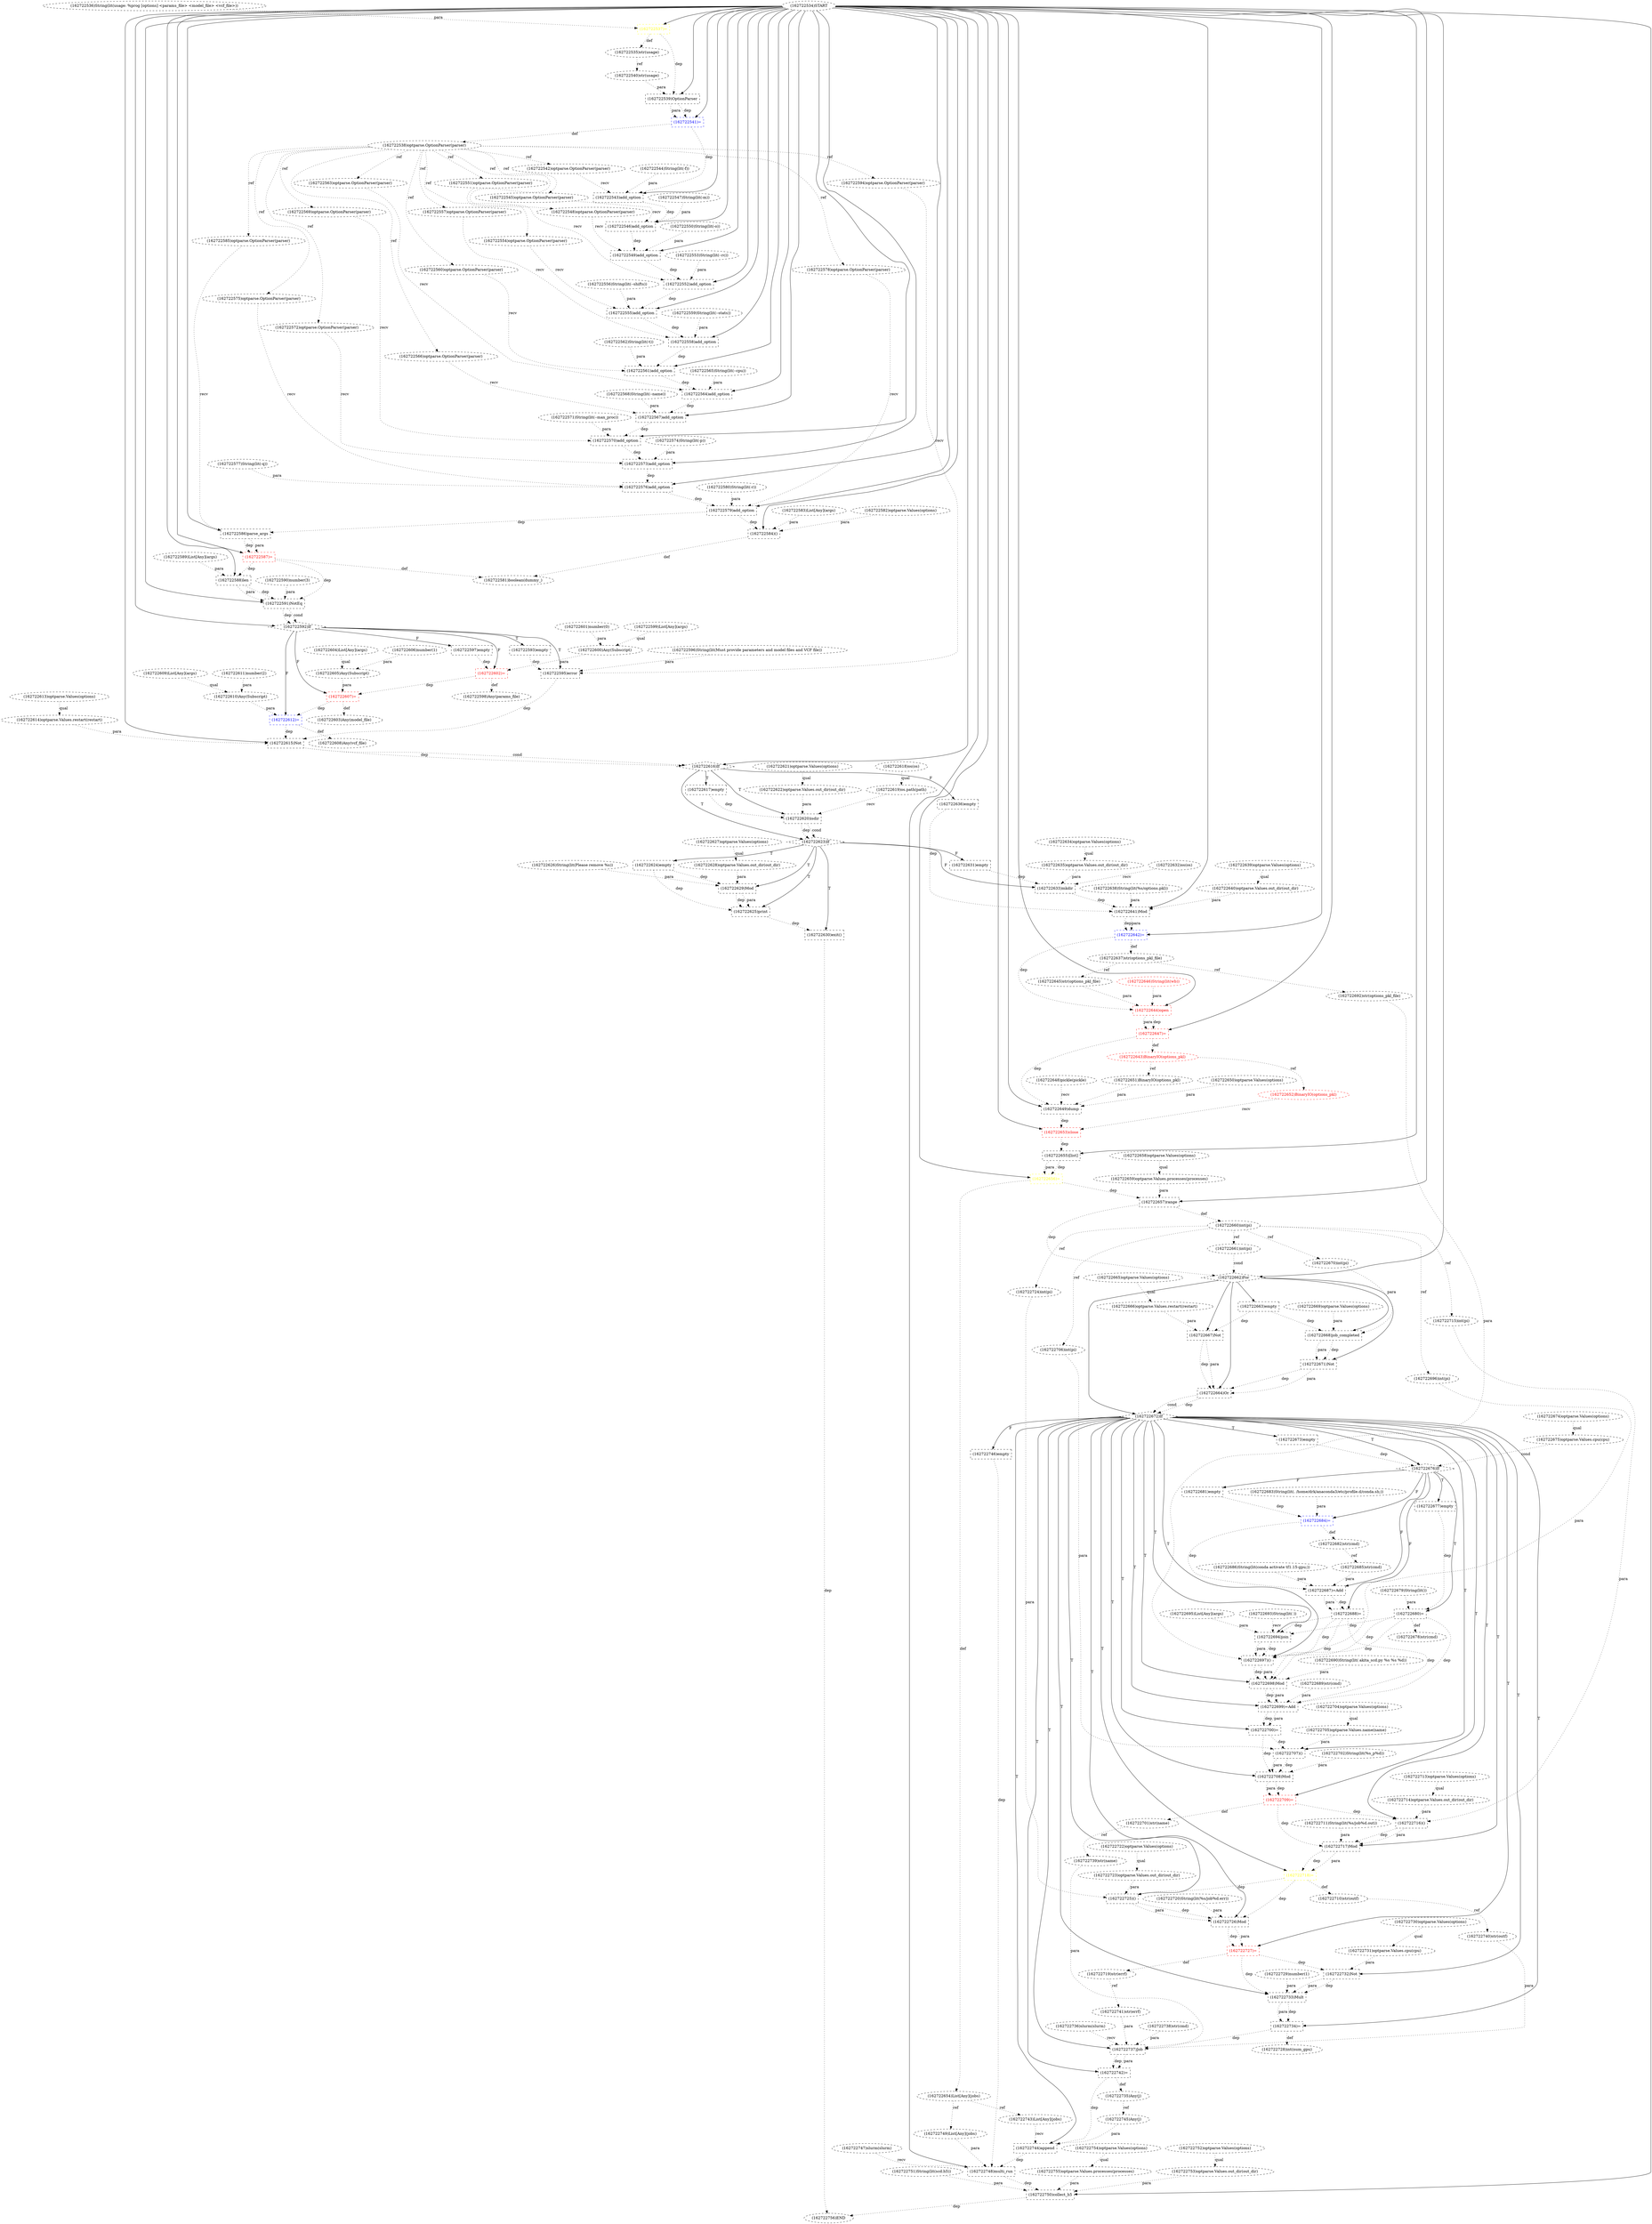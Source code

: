 digraph G {
1 [label="(162722641)Mod" shape=box style=dashed]
2 [label="(162722600)Any(Subscript)" shape=ellipse style=dashed]
3 [label="(162722569)optparse.OptionParser(parser)" shape=ellipse style=dashed]
4 [label="(162722657)range" shape=box style=dashed]
5 [label="(162722740)str(outf)" shape=ellipse style=dashed]
6 [label="(162722642)=" shape=box style=dashed color=blue fontcolor=blue]
7 [label="(162722544)String(lit(-f))" shape=ellipse style=dashed]
8 [label="(162722562)String(lit(-t))" shape=ellipse style=dashed]
9 [label="(162722595)error" shape=box style=dashed]
10 [label="(162722753)optparse.Values.out_dir(out_dir)" shape=ellipse style=dashed]
11 [label="(162722584)()" shape=box style=dashed]
12 [label="(162722608)Any(vcf_file)" shape=ellipse style=dashed]
13 [label="(162722670)int(pi)" shape=ellipse style=dashed]
14 [label="(162722678)str(cmd)" shape=ellipse style=dashed]
15 [label="(162722534)START" style=dashed]
16 [label="(162722699)=Add" shape=box style=dashed]
17 [label="(162722695)List[Any](args)" shape=ellipse style=dashed]
18 [label="(162722557)optparse.OptionParser(parser)" shape=ellipse style=dashed]
19 [label="(162722587)=" shape=box style=dashed color=red fontcolor=red]
20 [label="(162722655)[list]" shape=box style=dashed]
21 [label="(162722598)Any(params_file)" shape=ellipse style=dashed]
22 [label="(162722677)empty" shape=box style=dashed]
23 [label="(162722618)os(os)" shape=ellipse style=dashed]
24 [label="(162722647)=" shape=box style=dashed color=red fontcolor=red]
25 [label="(162722675)optparse.Values.cpu(cpu)" shape=ellipse style=dashed]
26 [label="(162722538)optparse.OptionParser(parser)" shape=ellipse style=dashed]
27 [label="(162722698)Mod" shape=box style=dashed]
28 [label="(162722751)String(lit(scd.h5))" shape=ellipse style=dashed]
29 [label="(162722689)str(cmd)" shape=ellipse style=dashed]
30 [label="(162722742)=" shape=box style=dashed color=black fontcolor=black]
31 [label="(162722747)slurm(slurm)" shape=ellipse style=dashed]
32 [label="(162722575)optparse.OptionParser(parser)" shape=ellipse style=dashed]
33 [label="(162722635)optparse.Values.out_dir(out_dir)" shape=ellipse style=dashed]
34 [label="(162722664)Or" shape=box style=dashed]
35 [label="(162722723)optparse.Values.out_dir(out_dir)" shape=ellipse style=dashed]
36 [label="(162722651)BinaryIO(options_pkl)" shape=ellipse style=dashed]
37 [label="(162722658)optparse.Values(options)" shape=ellipse style=dashed]
38 [label="(162722616)If" shape=diamond style=dashed]
39 [label="(162722696)int(pi)" shape=ellipse style=dashed]
40 [label="(162722599)List[Any](args)" shape=ellipse style=dashed]
41 [label="(162722554)optparse.OptionParser(parser)" shape=ellipse style=dashed]
42 [label="(162722537)=" shape=box style=dashed color=yellow fontcolor=yellow]
43 [label="(162722633)mkdir" shape=box style=dashed]
44 [label="(162722725)()" shape=box style=dashed]
45 [label="(162722612)=" shape=box style=dashed color=blue fontcolor=blue]
46 [label="(162722660)int(pi)" shape=ellipse style=dashed]
47 [label="(162722624)empty" shape=box style=dashed]
48 [label="(162722637)str(options_pkl_file)" shape=ellipse style=dashed]
49 [label="(162722609)List[Any](args)" shape=ellipse style=dashed]
50 [label="(162722724)int(pi)" shape=ellipse style=dashed]
51 [label="(162722586)parse_args" shape=box style=dashed]
52 [label="(162722573)add_option" shape=box style=dashed]
53 [label="(162722603)Any(model_file)" shape=ellipse style=dashed]
54 [label="(162722709)=" shape=box style=dashed color=red fontcolor=red]
55 [label="(162722707)()" shape=box style=dashed]
56 [label="(162722667)Not" shape=box style=dashed]
57 [label="(162722570)add_option" shape=box style=dashed]
58 [label="(162722546)add_option" shape=box style=dashed]
59 [label="(162722727)=" shape=box style=dashed color=red fontcolor=red]
60 [label="(162722553)String(lit(--rc))" shape=ellipse style=dashed]
61 [label="(162722571)String(lit(--max_proc))" shape=ellipse style=dashed]
62 [label="(162722687)=Add" shape=box style=dashed]
63 [label="(162722627)optparse.Values(options)" shape=ellipse style=dashed]
64 [label="(162722567)add_option" shape=box style=dashed]
65 [label="(162722680)=" shape=box style=dashed color=black fontcolor=black]
66 [label="(162722621)optparse.Values(options)" shape=ellipse style=dashed]
67 [label="(162722631)empty" shape=box style=dashed]
68 [label="(162722754)optparse.Values(options)" shape=ellipse style=dashed]
69 [label="(162722662)For" shape=diamond style=dashed]
70 [label="(162722671)Not" shape=box style=dashed]
71 [label="(162722543)add_option" shape=box style=dashed]
72 [label="(162722673)empty" shape=box style=dashed]
73 [label="(162722737)Job" shape=box style=dashed]
74 [label="(162722656)=" shape=box style=dashed color=yellow fontcolor=yellow]
75 [label="(162722756)END" style=dashed]
76 [label="(162722715)int(pi)" shape=ellipse style=dashed]
77 [label="(162722648)pickle(pickle)" shape=ellipse style=dashed]
78 [label="(162722744)append" shape=box style=dashed]
79 [label="(162722705)optparse.Values.name(name)" shape=ellipse style=dashed]
80 [label="(162722743)List[Any](jobs)" shape=ellipse style=dashed]
81 [label="(162722674)optparse.Values(options)" shape=ellipse style=dashed]
82 [label="(162722693)String(lit( ))" shape=ellipse style=dashed]
83 [label="(162722684)=" shape=box style=dashed color=blue fontcolor=blue]
84 [label="(162722597)empty" shape=box style=dashed]
85 [label="(162722580)String(lit(-r))" shape=ellipse style=dashed]
86 [label="(162722628)optparse.Values.out_dir(out_dir)" shape=ellipse style=dashed]
87 [label="(162722701)str(name)" shape=ellipse style=dashed]
88 [label="(162722654)List[Any](jobs)" shape=ellipse style=dashed]
89 [label="(162722535)str(usage)" shape=ellipse style=dashed]
90 [label="(162722551)optparse.OptionParser(parser)" shape=ellipse style=dashed]
91 [label="(162722563)optparse.OptionParser(parser)" shape=ellipse style=dashed]
92 [label="(162722615)Not" shape=box style=dashed]
93 [label="(162722700)=" shape=box style=dashed]
94 [label="(162722665)optparse.Values(options)" shape=ellipse style=dashed]
95 [label="(162722681)empty" shape=box style=dashed]
96 [label="(162722622)optparse.Values.out_dir(out_dir)" shape=ellipse style=dashed]
97 [label="(162722659)optparse.Values.processes(processes)" shape=ellipse style=dashed]
98 [label="(162722716)()" shape=box style=dashed]
99 [label="(162722555)add_option" shape=box style=dashed]
100 [label="(162722672)If" shape=diamond style=dashed]
101 [label="(162722547)String(lit(-m))" shape=ellipse style=dashed]
102 [label="(162722640)optparse.Values.out_dir(out_dir)" shape=ellipse style=dashed]
103 [label="(162722610)Any(Subscript)" shape=ellipse style=dashed]
104 [label="(162722623)If" shape=diamond style=dashed]
105 [label="(162722708)Mod" shape=box style=dashed]
106 [label="(162722536)String(lit(usage: %prog [options] <params_file> <model_file> <vcf_file>))" shape=ellipse style=dashed]
107 [label="(162722540)str(usage)" shape=ellipse style=dashed]
108 [label="(162722591)NotEq" shape=box style=dashed]
109 [label="(162722583)List[Any](args)" shape=ellipse style=dashed]
110 [label="(162722649)dump" shape=box style=dashed]
111 [label="(162722736)slurm(slurm)" shape=ellipse style=dashed]
112 [label="(162722663)empty" shape=box style=dashed]
113 [label="(162722714)optparse.Values.out_dir(out_dir)" shape=ellipse style=dashed]
114 [label="(162722752)optparse.Values(options)" shape=ellipse style=dashed]
115 [label="(162722594)optparse.OptionParser(parser)" shape=ellipse style=dashed]
116 [label="(162722746)empty" shape=box style=dashed]
117 [label="(162722613)optparse.Values(options)" shape=ellipse style=dashed]
118 [label="(162722733)Mult" shape=box style=dashed]
119 [label="(162722556)String(lit(--shifts))" shape=ellipse style=dashed]
120 [label="(162722630)exit()" shape=box style=dashed]
121 [label="(162722542)optparse.OptionParser(parser)" shape=ellipse style=dashed]
122 [label="(162722592)If" shape=diamond style=dashed]
123 [label="(162722602)=" shape=box style=dashed color=red fontcolor=red]
124 [label="(162722685)str(cmd)" shape=ellipse style=dashed]
125 [label="(162722552)add_option" shape=box style=dashed]
126 [label="(162722717)Mod" shape=box style=dashed]
127 [label="(162722748)multi_run" shape=box style=dashed]
128 [label="(162722645)str(options_pkl_file)" shape=ellipse style=dashed]
129 [label="(162722666)optparse.Values.restart(restart)" shape=ellipse style=dashed]
130 [label="(162722574)String(lit(-p))" shape=ellipse style=dashed]
131 [label="(162722617)empty" shape=box style=dashed]
132 [label="(162722652)BinaryIO(options_pkl)" shape=ellipse style=dashed color=red fontcolor=red]
133 [label="(162722706)int(pi)" shape=ellipse style=dashed]
134 [label="(162722589)List[Any](args)" shape=ellipse style=dashed]
135 [label="(162722739)str(name)" shape=ellipse style=dashed]
136 [label="(162722582)optparse.Values(options)" shape=ellipse style=dashed]
137 [label="(162722686)String(lit(conda activate tf1.15-gpu;))" shape=ellipse style=dashed]
138 [label="(162722601)number(0)" shape=ellipse style=dashed]
139 [label="(162722694)join" shape=box style=dashed]
140 [label="(162722704)optparse.Values(options)" shape=ellipse style=dashed]
141 [label="(162722634)optparse.Values(options)" shape=ellipse style=dashed]
142 [label="(162722710)str(outf)" shape=ellipse style=dashed]
143 [label="(162722548)optparse.OptionParser(parser)" shape=ellipse style=dashed]
144 [label="(162722638)String(lit(%s/options.pkl))" shape=ellipse style=dashed]
145 [label="(162722750)collect_h5" shape=box style=dashed]
146 [label="(162722585)optparse.OptionParser(parser)" shape=ellipse style=dashed]
147 [label="(162722607)=" shape=box style=dashed color=red fontcolor=red]
148 [label="(162722566)optparse.OptionParser(parser)" shape=ellipse style=dashed]
149 [label="(162722579)add_option" shape=box style=dashed]
150 [label="(162722593)empty" shape=box style=dashed]
151 [label="(162722606)number(1)" shape=ellipse style=dashed]
152 [label="(162722590)number(3)" shape=ellipse style=dashed]
153 [label="(162722561)add_option" shape=box style=dashed]
154 [label="(162722735)Any(j)" shape=ellipse style=dashed]
155 [label="(162722568)String(lit(--name))" shape=ellipse style=dashed]
156 [label="(162722626)String(lit(Please remove %s))" shape=ellipse style=dashed]
157 [label="(162722620)isdir" shape=box style=dashed]
158 [label="(162722572)optparse.OptionParser(parser)" shape=ellipse style=dashed]
159 [label="(162722688)=" shape=box style=dashed]
160 [label="(162722722)optparse.Values(options)" shape=ellipse style=dashed]
161 [label="(162722702)String(lit(%s_p%d))" shape=ellipse style=dashed]
162 [label="(162722683)String(lit(. /home/drk/anaconda3/etc/profile.d/conda.sh;))" shape=ellipse style=dashed]
163 [label="(162722629)Mod" shape=box style=dashed]
164 [label="(162722636)empty" shape=box style=dashed]
165 [label="(162722669)optparse.Values(options)" shape=ellipse style=dashed]
166 [label="(162722576)add_option" shape=box style=dashed]
167 [label="(162722726)Mod" shape=box style=dashed]
168 [label="(162722679)String(lit())" shape=ellipse style=dashed]
169 [label="(162722545)optparse.OptionParser(parser)" shape=ellipse style=dashed]
170 [label="(162722697)()" shape=box style=dashed]
171 [label="(162722644)open" shape=box style=dashed color=red fontcolor=red]
172 [label="(162722676)If" shape=diamond style=dashed]
173 [label="(162722559)String(lit(--stats))" shape=ellipse style=dashed]
174 [label="(162722643)BinaryIO(options_pkl)" shape=ellipse style=dashed color=red fontcolor=red]
175 [label="(162722734)=" shape=box style=dashed color=black fontcolor=black]
176 [label="(162722690)String(lit( akita_scd.py %s %s %d))" shape=ellipse style=dashed]
177 [label="(162722646)String(lit(wb))" shape=ellipse style=dashed color=red fontcolor=red]
178 [label="(162722581)boolean(dummy_)" shape=ellipse style=dashed]
179 [label="(162722738)str(cmd)" shape=ellipse style=dashed]
180 [label="(162722732)Not" shape=box style=dashed]
181 [label="(162722749)List[Any](jobs)" shape=ellipse style=dashed]
182 [label="(162722653)close" shape=box style=dashed color=red fontcolor=red]
183 [label="(162722577)String(lit(-q))" shape=ellipse style=dashed]
184 [label="(162722632)os(os)" shape=ellipse style=dashed]
185 [label="(162722719)str(errf)" shape=ellipse style=dashed]
186 [label="(162722639)optparse.Values(options)" shape=ellipse style=dashed]
187 [label="(162722604)List[Any](args)" shape=ellipse style=dashed]
188 [label="(162722741)str(errf)" shape=ellipse style=dashed]
189 [label="(162722692)str(options_pkl_file)" shape=ellipse style=dashed]
190 [label="(162722550)String(lit(-o))" shape=ellipse style=dashed]
191 [label="(162722745)Any(j)" shape=ellipse style=dashed]
192 [label="(162722565)String(lit(--cpu))" shape=ellipse style=dashed]
193 [label="(162722578)optparse.OptionParser(parser)" shape=ellipse style=dashed]
194 [label="(162722661)int(pi)" shape=ellipse style=dashed]
195 [label="(162722682)str(cmd)" shape=ellipse style=dashed]
196 [label="(162722729)number(1)" shape=ellipse style=dashed]
197 [label="(162722611)number(2)" shape=ellipse style=dashed]
198 [label="(162722711)String(lit(%s/job%d.out))" shape=ellipse style=dashed]
199 [label="(162722720)String(lit(%s/job%d.err))" shape=ellipse style=dashed]
200 [label="(162722730)optparse.Values(options)" shape=ellipse style=dashed]
201 [label="(162722619)os.path(path)" shape=ellipse style=dashed]
202 [label="(162722755)optparse.Values.processes(processes)" shape=ellipse style=dashed]
203 [label="(162722713)optparse.Values(options)" shape=ellipse style=dashed]
204 [label="(162722625)print" shape=box style=dashed]
205 [label="(162722539)OptionParser" shape=box style=dashed]
206 [label="(162722731)optparse.Values.cpu(cpu)" shape=ellipse style=dashed]
207 [label="(162722728)int(num_gpu)" shape=ellipse style=dashed]
208 [label="(162722558)add_option" shape=box style=dashed]
209 [label="(162722668)job_completed" shape=box style=dashed]
210 [label="(162722588)len" shape=box style=dashed]
211 [label="(162722650)optparse.Values(options)" shape=ellipse style=dashed]
212 [label="(162722549)add_option" shape=box style=dashed]
213 [label="(162722560)optparse.OptionParser(parser)" shape=ellipse style=dashed]
214 [label="(162722718)=" shape=box style=dashed color=yellow fontcolor=yellow]
215 [label="(162722596)String(lit(Must provide parameters and model files and VCF file))" shape=ellipse style=dashed]
216 [label="(162722605)Any(Subscript)" shape=ellipse style=dashed]
217 [label="(162722541)=" shape=box style=dashed color=blue fontcolor=blue]
218 [label="(162722564)add_option" shape=box style=dashed]
219 [label="(162722614)optparse.Values.restart(restart)" shape=ellipse style=dashed]
15 -> 1 [label="" style=solid];
144 -> 1 [label="para" style=dotted];
102 -> 1 [label="para" style=dotted];
43 -> 1 [label="dep" style=dotted];
164 -> 1 [label="dep" style=dotted];
40 -> 2 [label="qual" style=dotted];
138 -> 2 [label="para" style=dotted];
26 -> 3 [label="ref" style=dotted];
15 -> 4 [label="" style=solid];
97 -> 4 [label="para" style=dotted];
74 -> 4 [label="dep" style=dotted];
142 -> 5 [label="ref" style=dotted];
15 -> 6 [label="" style=solid];
1 -> 6 [label="dep" style=dotted];
1 -> 6 [label="para" style=dotted];
122 -> 9 [label="T"];
115 -> 9 [label="recv" style=dotted];
215 -> 9 [label="para" style=dotted];
150 -> 9 [label="dep" style=dotted];
114 -> 10 [label="qual" style=dotted];
15 -> 11 [label="" style=solid];
136 -> 11 [label="para" style=dotted];
109 -> 11 [label="para" style=dotted];
149 -> 11 [label="dep" style=dotted];
45 -> 12 [label="def" style=dotted];
46 -> 13 [label="ref" style=dotted];
65 -> 14 [label="def" style=dotted];
100 -> 16 [label="T"];
29 -> 16 [label="para" style=dotted];
27 -> 16 [label="dep" style=dotted];
27 -> 16 [label="para" style=dotted];
65 -> 16 [label="dep" style=dotted];
159 -> 16 [label="dep" style=dotted];
26 -> 18 [label="ref" style=dotted];
15 -> 19 [label="" style=solid];
51 -> 19 [label="dep" style=dotted];
51 -> 19 [label="para" style=dotted];
15 -> 20 [label="" style=solid];
182 -> 20 [label="dep" style=dotted];
123 -> 21 [label="def" style=dotted];
172 -> 22 [label="T"];
15 -> 24 [label="" style=solid];
171 -> 24 [label="dep" style=dotted];
171 -> 24 [label="para" style=dotted];
81 -> 25 [label="qual" style=dotted];
217 -> 26 [label="def" style=dotted];
100 -> 27 [label="T"];
176 -> 27 [label="para" style=dotted];
170 -> 27 [label="dep" style=dotted];
170 -> 27 [label="para" style=dotted];
65 -> 27 [label="dep" style=dotted];
159 -> 27 [label="dep" style=dotted];
100 -> 30 [label="T"];
73 -> 30 [label="dep" style=dotted];
73 -> 30 [label="para" style=dotted];
26 -> 32 [label="ref" style=dotted];
141 -> 33 [label="qual" style=dotted];
69 -> 34 [label="" style=solid];
56 -> 34 [label="dep" style=dotted];
56 -> 34 [label="para" style=dotted];
70 -> 34 [label="dep" style=dotted];
70 -> 34 [label="para" style=dotted];
160 -> 35 [label="qual" style=dotted];
174 -> 36 [label="ref" style=dotted];
15 -> 38 [label="" style=solid];
92 -> 38 [label="dep" style=dotted];
92 -> 38 [label="cond" style=dotted];
46 -> 39 [label="ref" style=dotted];
26 -> 41 [label="ref" style=dotted];
15 -> 42 [label="" style=solid];
106 -> 42 [label="para" style=dotted];
104 -> 43 [label="F"];
184 -> 43 [label="recv" style=dotted];
33 -> 43 [label="para" style=dotted];
67 -> 43 [label="dep" style=dotted];
100 -> 44 [label="T"];
35 -> 44 [label="para" style=dotted];
50 -> 44 [label="para" style=dotted];
214 -> 44 [label="dep" style=dotted];
122 -> 45 [label="F"];
103 -> 45 [label="para" style=dotted];
147 -> 45 [label="dep" style=dotted];
4 -> 46 [label="def" style=dotted];
104 -> 47 [label="T"];
6 -> 48 [label="def" style=dotted];
46 -> 50 [label="ref" style=dotted];
15 -> 51 [label="" style=solid];
146 -> 51 [label="recv" style=dotted];
149 -> 51 [label="dep" style=dotted];
15 -> 52 [label="" style=solid];
158 -> 52 [label="recv" style=dotted];
130 -> 52 [label="para" style=dotted];
57 -> 52 [label="dep" style=dotted];
147 -> 53 [label="def" style=dotted];
100 -> 54 [label="T"];
105 -> 54 [label="dep" style=dotted];
105 -> 54 [label="para" style=dotted];
100 -> 55 [label="T"];
79 -> 55 [label="para" style=dotted];
133 -> 55 [label="para" style=dotted];
93 -> 55 [label="dep" style=dotted];
69 -> 56 [label="" style=solid];
129 -> 56 [label="para" style=dotted];
112 -> 56 [label="dep" style=dotted];
15 -> 57 [label="" style=solid];
3 -> 57 [label="recv" style=dotted];
61 -> 57 [label="para" style=dotted];
64 -> 57 [label="dep" style=dotted];
15 -> 58 [label="" style=solid];
169 -> 58 [label="recv" style=dotted];
101 -> 58 [label="para" style=dotted];
71 -> 58 [label="dep" style=dotted];
100 -> 59 [label="T"];
167 -> 59 [label="dep" style=dotted];
167 -> 59 [label="para" style=dotted];
172 -> 62 [label="F"];
124 -> 62 [label="para" style=dotted];
137 -> 62 [label="para" style=dotted];
83 -> 62 [label="dep" style=dotted];
15 -> 64 [label="" style=solid];
148 -> 64 [label="recv" style=dotted];
155 -> 64 [label="para" style=dotted];
218 -> 64 [label="dep" style=dotted];
172 -> 65 [label="T"];
168 -> 65 [label="para" style=dotted];
22 -> 65 [label="dep" style=dotted];
104 -> 67 [label="F"];
15 -> 69 [label="" style=solid];
4 -> 69 [label="dep" style=dotted];
194 -> 69 [label="cond" style=dotted];
69 -> 70 [label="" style=solid];
209 -> 70 [label="dep" style=dotted];
209 -> 70 [label="para" style=dotted];
15 -> 71 [label="" style=solid];
121 -> 71 [label="recv" style=dotted];
7 -> 71 [label="para" style=dotted];
217 -> 71 [label="dep" style=dotted];
100 -> 72 [label="T"];
100 -> 73 [label="T"];
111 -> 73 [label="recv" style=dotted];
179 -> 73 [label="para" style=dotted];
135 -> 73 [label="para" style=dotted];
5 -> 73 [label="para" style=dotted];
188 -> 73 [label="para" style=dotted];
175 -> 73 [label="dep" style=dotted];
15 -> 74 [label="" style=solid];
20 -> 74 [label="dep" style=dotted];
20 -> 74 [label="para" style=dotted];
145 -> 75 [label="dep" style=dotted];
120 -> 75 [label="dep" style=dotted];
46 -> 76 [label="ref" style=dotted];
100 -> 78 [label="T"];
80 -> 78 [label="recv" style=dotted];
191 -> 78 [label="para" style=dotted];
30 -> 78 [label="dep" style=dotted];
140 -> 79 [label="qual" style=dotted];
88 -> 80 [label="ref" style=dotted];
172 -> 83 [label="F"];
162 -> 83 [label="para" style=dotted];
95 -> 83 [label="dep" style=dotted];
122 -> 84 [label="F"];
63 -> 86 [label="qual" style=dotted];
54 -> 87 [label="def" style=dotted];
74 -> 88 [label="def" style=dotted];
42 -> 89 [label="def" style=dotted];
26 -> 90 [label="ref" style=dotted];
26 -> 91 [label="ref" style=dotted];
15 -> 92 [label="" style=solid];
219 -> 92 [label="para" style=dotted];
45 -> 92 [label="dep" style=dotted];
9 -> 92 [label="dep" style=dotted];
100 -> 93 [label="T"];
16 -> 93 [label="dep" style=dotted];
16 -> 93 [label="para" style=dotted];
172 -> 95 [label="F"];
66 -> 96 [label="qual" style=dotted];
37 -> 97 [label="qual" style=dotted];
100 -> 98 [label="T"];
113 -> 98 [label="para" style=dotted];
76 -> 98 [label="para" style=dotted];
54 -> 98 [label="dep" style=dotted];
15 -> 99 [label="" style=solid];
41 -> 99 [label="recv" style=dotted];
119 -> 99 [label="para" style=dotted];
125 -> 99 [label="dep" style=dotted];
69 -> 100 [label="" style=solid];
34 -> 100 [label="dep" style=dotted];
34 -> 100 [label="cond" style=dotted];
186 -> 102 [label="qual" style=dotted];
49 -> 103 [label="qual" style=dotted];
197 -> 103 [label="para" style=dotted];
38 -> 104 [label="T"];
157 -> 104 [label="dep" style=dotted];
157 -> 104 [label="cond" style=dotted];
100 -> 105 [label="T"];
161 -> 105 [label="para" style=dotted];
55 -> 105 [label="dep" style=dotted];
55 -> 105 [label="para" style=dotted];
93 -> 105 [label="dep" style=dotted];
89 -> 107 [label="ref" style=dotted];
15 -> 108 [label="" style=solid];
210 -> 108 [label="dep" style=dotted];
210 -> 108 [label="para" style=dotted];
152 -> 108 [label="para" style=dotted];
19 -> 108 [label="dep" style=dotted];
15 -> 110 [label="" style=solid];
77 -> 110 [label="recv" style=dotted];
211 -> 110 [label="para" style=dotted];
36 -> 110 [label="para" style=dotted];
24 -> 110 [label="dep" style=dotted];
69 -> 112 [label="" style=solid];
203 -> 113 [label="qual" style=dotted];
26 -> 115 [label="ref" style=dotted];
100 -> 116 [label="F"];
100 -> 118 [label="T"];
196 -> 118 [label="para" style=dotted];
180 -> 118 [label="dep" style=dotted];
180 -> 118 [label="para" style=dotted];
59 -> 118 [label="dep" style=dotted];
104 -> 120 [label="T"];
204 -> 120 [label="dep" style=dotted];
26 -> 121 [label="ref" style=dotted];
15 -> 122 [label="" style=solid];
108 -> 122 [label="dep" style=dotted];
108 -> 122 [label="cond" style=dotted];
122 -> 123 [label="F"];
2 -> 123 [label="para" style=dotted];
84 -> 123 [label="dep" style=dotted];
195 -> 124 [label="ref" style=dotted];
15 -> 125 [label="" style=solid];
90 -> 125 [label="recv" style=dotted];
60 -> 125 [label="para" style=dotted];
212 -> 125 [label="dep" style=dotted];
100 -> 126 [label="T"];
198 -> 126 [label="para" style=dotted];
98 -> 126 [label="dep" style=dotted];
98 -> 126 [label="para" style=dotted];
54 -> 126 [label="dep" style=dotted];
15 -> 127 [label="" style=solid];
31 -> 127 [label="recv" style=dotted];
181 -> 127 [label="para" style=dotted];
78 -> 127 [label="dep" style=dotted];
116 -> 127 [label="dep" style=dotted];
48 -> 128 [label="ref" style=dotted];
94 -> 129 [label="qual" style=dotted];
38 -> 131 [label="T"];
174 -> 132 [label="ref" style=dotted];
46 -> 133 [label="ref" style=dotted];
87 -> 135 [label="ref" style=dotted];
100 -> 139 [label="T"];
82 -> 139 [label="recv" style=dotted];
17 -> 139 [label="para" style=dotted];
65 -> 139 [label="dep" style=dotted];
159 -> 139 [label="dep" style=dotted];
214 -> 142 [label="def" style=dotted];
26 -> 143 [label="ref" style=dotted];
15 -> 145 [label="" style=solid];
28 -> 145 [label="para" style=dotted];
10 -> 145 [label="para" style=dotted];
202 -> 145 [label="para" style=dotted];
127 -> 145 [label="dep" style=dotted];
26 -> 146 [label="ref" style=dotted];
122 -> 147 [label="F"];
216 -> 147 [label="para" style=dotted];
123 -> 147 [label="dep" style=dotted];
26 -> 148 [label="ref" style=dotted];
15 -> 149 [label="" style=solid];
193 -> 149 [label="recv" style=dotted];
85 -> 149 [label="para" style=dotted];
166 -> 149 [label="dep" style=dotted];
122 -> 150 [label="T"];
15 -> 153 [label="" style=solid];
213 -> 153 [label="recv" style=dotted];
8 -> 153 [label="para" style=dotted];
208 -> 153 [label="dep" style=dotted];
30 -> 154 [label="def" style=dotted];
38 -> 157 [label="T"];
201 -> 157 [label="recv" style=dotted];
96 -> 157 [label="para" style=dotted];
131 -> 157 [label="dep" style=dotted];
26 -> 158 [label="ref" style=dotted];
172 -> 159 [label="F"];
62 -> 159 [label="dep" style=dotted];
62 -> 159 [label="para" style=dotted];
104 -> 163 [label="T"];
156 -> 163 [label="para" style=dotted];
86 -> 163 [label="para" style=dotted];
47 -> 163 [label="dep" style=dotted];
38 -> 164 [label="F"];
15 -> 166 [label="" style=solid];
32 -> 166 [label="recv" style=dotted];
183 -> 166 [label="para" style=dotted];
52 -> 166 [label="dep" style=dotted];
100 -> 167 [label="T"];
199 -> 167 [label="para" style=dotted];
44 -> 167 [label="dep" style=dotted];
44 -> 167 [label="para" style=dotted];
214 -> 167 [label="dep" style=dotted];
26 -> 169 [label="ref" style=dotted];
100 -> 170 [label="T"];
189 -> 170 [label="para" style=dotted];
139 -> 170 [label="dep" style=dotted];
139 -> 170 [label="para" style=dotted];
39 -> 170 [label="para" style=dotted];
65 -> 170 [label="dep" style=dotted];
159 -> 170 [label="dep" style=dotted];
15 -> 171 [label="" style=solid];
128 -> 171 [label="para" style=dotted];
177 -> 171 [label="para" style=dotted];
6 -> 171 [label="dep" style=dotted];
100 -> 172 [label="T"];
25 -> 172 [label="cond" style=dotted];
72 -> 172 [label="dep" style=dotted];
24 -> 174 [label="def" style=dotted];
100 -> 175 [label="T"];
118 -> 175 [label="dep" style=dotted];
118 -> 175 [label="para" style=dotted];
11 -> 178 [label="def" style=dotted];
19 -> 178 [label="def" style=dotted];
100 -> 180 [label="T"];
206 -> 180 [label="para" style=dotted];
59 -> 180 [label="dep" style=dotted];
88 -> 181 [label="ref" style=dotted];
15 -> 182 [label="" style=solid];
132 -> 182 [label="recv" style=dotted];
110 -> 182 [label="dep" style=dotted];
59 -> 185 [label="def" style=dotted];
185 -> 188 [label="ref" style=dotted];
48 -> 189 [label="ref" style=dotted];
154 -> 191 [label="ref" style=dotted];
26 -> 193 [label="ref" style=dotted];
46 -> 194 [label="ref" style=dotted];
83 -> 195 [label="def" style=dotted];
23 -> 201 [label="qual" style=dotted];
68 -> 202 [label="qual" style=dotted];
104 -> 204 [label="T"];
163 -> 204 [label="dep" style=dotted];
163 -> 204 [label="para" style=dotted];
47 -> 204 [label="dep" style=dotted];
15 -> 205 [label="" style=solid];
107 -> 205 [label="para" style=dotted];
42 -> 205 [label="dep" style=dotted];
200 -> 206 [label="qual" style=dotted];
175 -> 207 [label="def" style=dotted];
15 -> 208 [label="" style=solid];
18 -> 208 [label="recv" style=dotted];
173 -> 208 [label="para" style=dotted];
99 -> 208 [label="dep" style=dotted];
69 -> 209 [label="" style=solid];
165 -> 209 [label="para" style=dotted];
13 -> 209 [label="para" style=dotted];
112 -> 209 [label="dep" style=dotted];
15 -> 210 [label="" style=solid];
134 -> 210 [label="para" style=dotted];
19 -> 210 [label="dep" style=dotted];
15 -> 212 [label="" style=solid];
143 -> 212 [label="recv" style=dotted];
190 -> 212 [label="para" style=dotted];
58 -> 212 [label="dep" style=dotted];
26 -> 213 [label="ref" style=dotted];
100 -> 214 [label="T"];
126 -> 214 [label="dep" style=dotted];
126 -> 214 [label="para" style=dotted];
187 -> 216 [label="qual" style=dotted];
151 -> 216 [label="para" style=dotted];
15 -> 217 [label="" style=solid];
205 -> 217 [label="dep" style=dotted];
205 -> 217 [label="para" style=dotted];
15 -> 218 [label="" style=solid];
91 -> 218 [label="recv" style=dotted];
192 -> 218 [label="para" style=dotted];
153 -> 218 [label="dep" style=dotted];
117 -> 219 [label="qual" style=dotted];
}